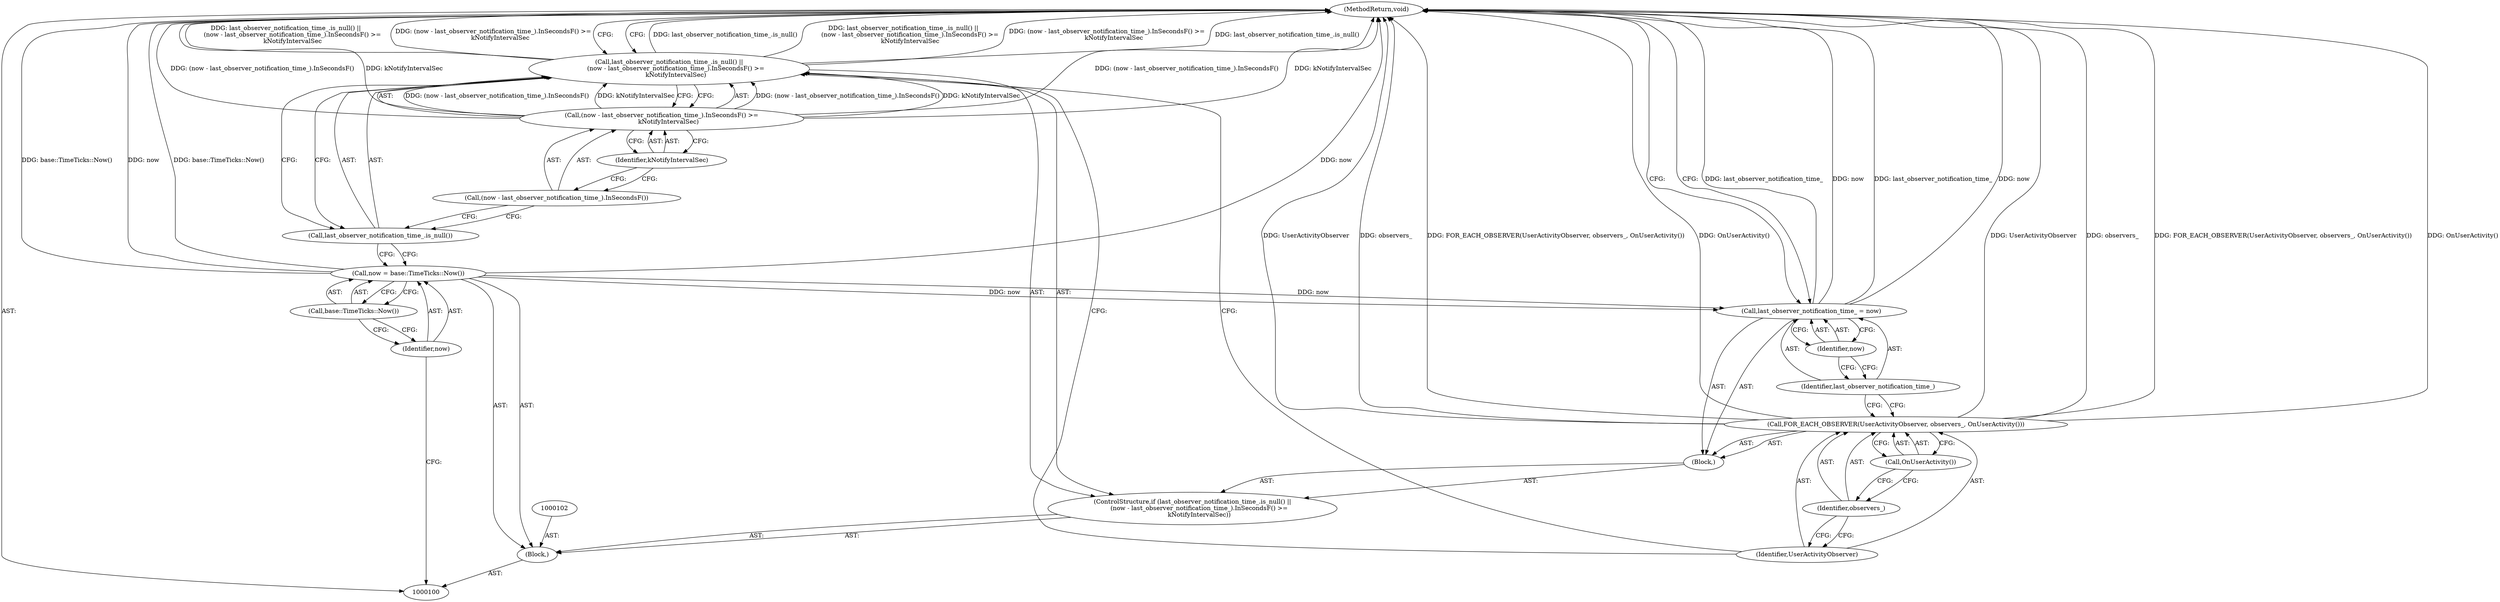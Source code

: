 digraph "1_Chrome_10b688f204a81d8447c83021624220607353552e" {
"1000120" [label="(MethodReturn,void)"];
"1000101" [label="(Block,)"];
"1000103" [label="(Call,now = base::TimeTicks::Now())"];
"1000104" [label="(Identifier,now)"];
"1000105" [label="(Call,base::TimeTicks::Now())"];
"1000106" [label="(ControlStructure,if (last_observer_notification_time_.is_null() ||\n       (now - last_observer_notification_time_).InSecondsF() >=\n       kNotifyIntervalSec))"];
"1000107" [label="(Call,last_observer_notification_time_.is_null() ||\n       (now - last_observer_notification_time_).InSecondsF() >=\n       kNotifyIntervalSec)"];
"1000108" [label="(Call,last_observer_notification_time_.is_null())"];
"1000109" [label="(Call,(now - last_observer_notification_time_).InSecondsF() >=\n       kNotifyIntervalSec)"];
"1000110" [label="(Call,(now - last_observer_notification_time_).InSecondsF())"];
"1000112" [label="(Block,)"];
"1000111" [label="(Identifier,kNotifyIntervalSec)"];
"1000114" [label="(Identifier,UserActivityObserver)"];
"1000113" [label="(Call,FOR_EACH_OBSERVER(UserActivityObserver, observers_, OnUserActivity()))"];
"1000115" [label="(Identifier,observers_)"];
"1000116" [label="(Call,OnUserActivity())"];
"1000119" [label="(Identifier,now)"];
"1000117" [label="(Call,last_observer_notification_time_ = now)"];
"1000118" [label="(Identifier,last_observer_notification_time_)"];
"1000120" -> "1000100"  [label="AST: "];
"1000120" -> "1000117"  [label="CFG: "];
"1000120" -> "1000107"  [label="CFG: "];
"1000107" -> "1000120"  [label="DDG: last_observer_notification_time_.is_null()"];
"1000107" -> "1000120"  [label="DDG: last_observer_notification_time_.is_null() ||\n       (now - last_observer_notification_time_).InSecondsF() >=\n       kNotifyIntervalSec"];
"1000107" -> "1000120"  [label="DDG: (now - last_observer_notification_time_).InSecondsF() >=\n       kNotifyIntervalSec"];
"1000103" -> "1000120"  [label="DDG: now"];
"1000103" -> "1000120"  [label="DDG: base::TimeTicks::Now()"];
"1000113" -> "1000120"  [label="DDG: UserActivityObserver"];
"1000113" -> "1000120"  [label="DDG: observers_"];
"1000113" -> "1000120"  [label="DDG: FOR_EACH_OBSERVER(UserActivityObserver, observers_, OnUserActivity())"];
"1000113" -> "1000120"  [label="DDG: OnUserActivity()"];
"1000117" -> "1000120"  [label="DDG: last_observer_notification_time_"];
"1000117" -> "1000120"  [label="DDG: now"];
"1000109" -> "1000120"  [label="DDG: (now - last_observer_notification_time_).InSecondsF()"];
"1000109" -> "1000120"  [label="DDG: kNotifyIntervalSec"];
"1000101" -> "1000100"  [label="AST: "];
"1000102" -> "1000101"  [label="AST: "];
"1000103" -> "1000101"  [label="AST: "];
"1000106" -> "1000101"  [label="AST: "];
"1000103" -> "1000101"  [label="AST: "];
"1000103" -> "1000105"  [label="CFG: "];
"1000104" -> "1000103"  [label="AST: "];
"1000105" -> "1000103"  [label="AST: "];
"1000108" -> "1000103"  [label="CFG: "];
"1000103" -> "1000120"  [label="DDG: now"];
"1000103" -> "1000120"  [label="DDG: base::TimeTicks::Now()"];
"1000103" -> "1000117"  [label="DDG: now"];
"1000104" -> "1000103"  [label="AST: "];
"1000104" -> "1000100"  [label="CFG: "];
"1000105" -> "1000104"  [label="CFG: "];
"1000105" -> "1000103"  [label="AST: "];
"1000105" -> "1000104"  [label="CFG: "];
"1000103" -> "1000105"  [label="CFG: "];
"1000106" -> "1000101"  [label="AST: "];
"1000107" -> "1000106"  [label="AST: "];
"1000112" -> "1000106"  [label="AST: "];
"1000107" -> "1000106"  [label="AST: "];
"1000107" -> "1000108"  [label="CFG: "];
"1000107" -> "1000109"  [label="CFG: "];
"1000108" -> "1000107"  [label="AST: "];
"1000109" -> "1000107"  [label="AST: "];
"1000114" -> "1000107"  [label="CFG: "];
"1000120" -> "1000107"  [label="CFG: "];
"1000107" -> "1000120"  [label="DDG: last_observer_notification_time_.is_null()"];
"1000107" -> "1000120"  [label="DDG: last_observer_notification_time_.is_null() ||\n       (now - last_observer_notification_time_).InSecondsF() >=\n       kNotifyIntervalSec"];
"1000107" -> "1000120"  [label="DDG: (now - last_observer_notification_time_).InSecondsF() >=\n       kNotifyIntervalSec"];
"1000109" -> "1000107"  [label="DDG: (now - last_observer_notification_time_).InSecondsF()"];
"1000109" -> "1000107"  [label="DDG: kNotifyIntervalSec"];
"1000108" -> "1000107"  [label="AST: "];
"1000108" -> "1000103"  [label="CFG: "];
"1000110" -> "1000108"  [label="CFG: "];
"1000107" -> "1000108"  [label="CFG: "];
"1000109" -> "1000107"  [label="AST: "];
"1000109" -> "1000111"  [label="CFG: "];
"1000110" -> "1000109"  [label="AST: "];
"1000111" -> "1000109"  [label="AST: "];
"1000107" -> "1000109"  [label="CFG: "];
"1000109" -> "1000120"  [label="DDG: (now - last_observer_notification_time_).InSecondsF()"];
"1000109" -> "1000120"  [label="DDG: kNotifyIntervalSec"];
"1000109" -> "1000107"  [label="DDG: (now - last_observer_notification_time_).InSecondsF()"];
"1000109" -> "1000107"  [label="DDG: kNotifyIntervalSec"];
"1000110" -> "1000109"  [label="AST: "];
"1000110" -> "1000108"  [label="CFG: "];
"1000111" -> "1000110"  [label="CFG: "];
"1000112" -> "1000106"  [label="AST: "];
"1000113" -> "1000112"  [label="AST: "];
"1000117" -> "1000112"  [label="AST: "];
"1000111" -> "1000109"  [label="AST: "];
"1000111" -> "1000110"  [label="CFG: "];
"1000109" -> "1000111"  [label="CFG: "];
"1000114" -> "1000113"  [label="AST: "];
"1000114" -> "1000107"  [label="CFG: "];
"1000115" -> "1000114"  [label="CFG: "];
"1000113" -> "1000112"  [label="AST: "];
"1000113" -> "1000116"  [label="CFG: "];
"1000114" -> "1000113"  [label="AST: "];
"1000115" -> "1000113"  [label="AST: "];
"1000116" -> "1000113"  [label="AST: "];
"1000118" -> "1000113"  [label="CFG: "];
"1000113" -> "1000120"  [label="DDG: UserActivityObserver"];
"1000113" -> "1000120"  [label="DDG: observers_"];
"1000113" -> "1000120"  [label="DDG: FOR_EACH_OBSERVER(UserActivityObserver, observers_, OnUserActivity())"];
"1000113" -> "1000120"  [label="DDG: OnUserActivity()"];
"1000115" -> "1000113"  [label="AST: "];
"1000115" -> "1000114"  [label="CFG: "];
"1000116" -> "1000115"  [label="CFG: "];
"1000116" -> "1000113"  [label="AST: "];
"1000116" -> "1000115"  [label="CFG: "];
"1000113" -> "1000116"  [label="CFG: "];
"1000119" -> "1000117"  [label="AST: "];
"1000119" -> "1000118"  [label="CFG: "];
"1000117" -> "1000119"  [label="CFG: "];
"1000117" -> "1000112"  [label="AST: "];
"1000117" -> "1000119"  [label="CFG: "];
"1000118" -> "1000117"  [label="AST: "];
"1000119" -> "1000117"  [label="AST: "];
"1000120" -> "1000117"  [label="CFG: "];
"1000117" -> "1000120"  [label="DDG: last_observer_notification_time_"];
"1000117" -> "1000120"  [label="DDG: now"];
"1000103" -> "1000117"  [label="DDG: now"];
"1000118" -> "1000117"  [label="AST: "];
"1000118" -> "1000113"  [label="CFG: "];
"1000119" -> "1000118"  [label="CFG: "];
}
